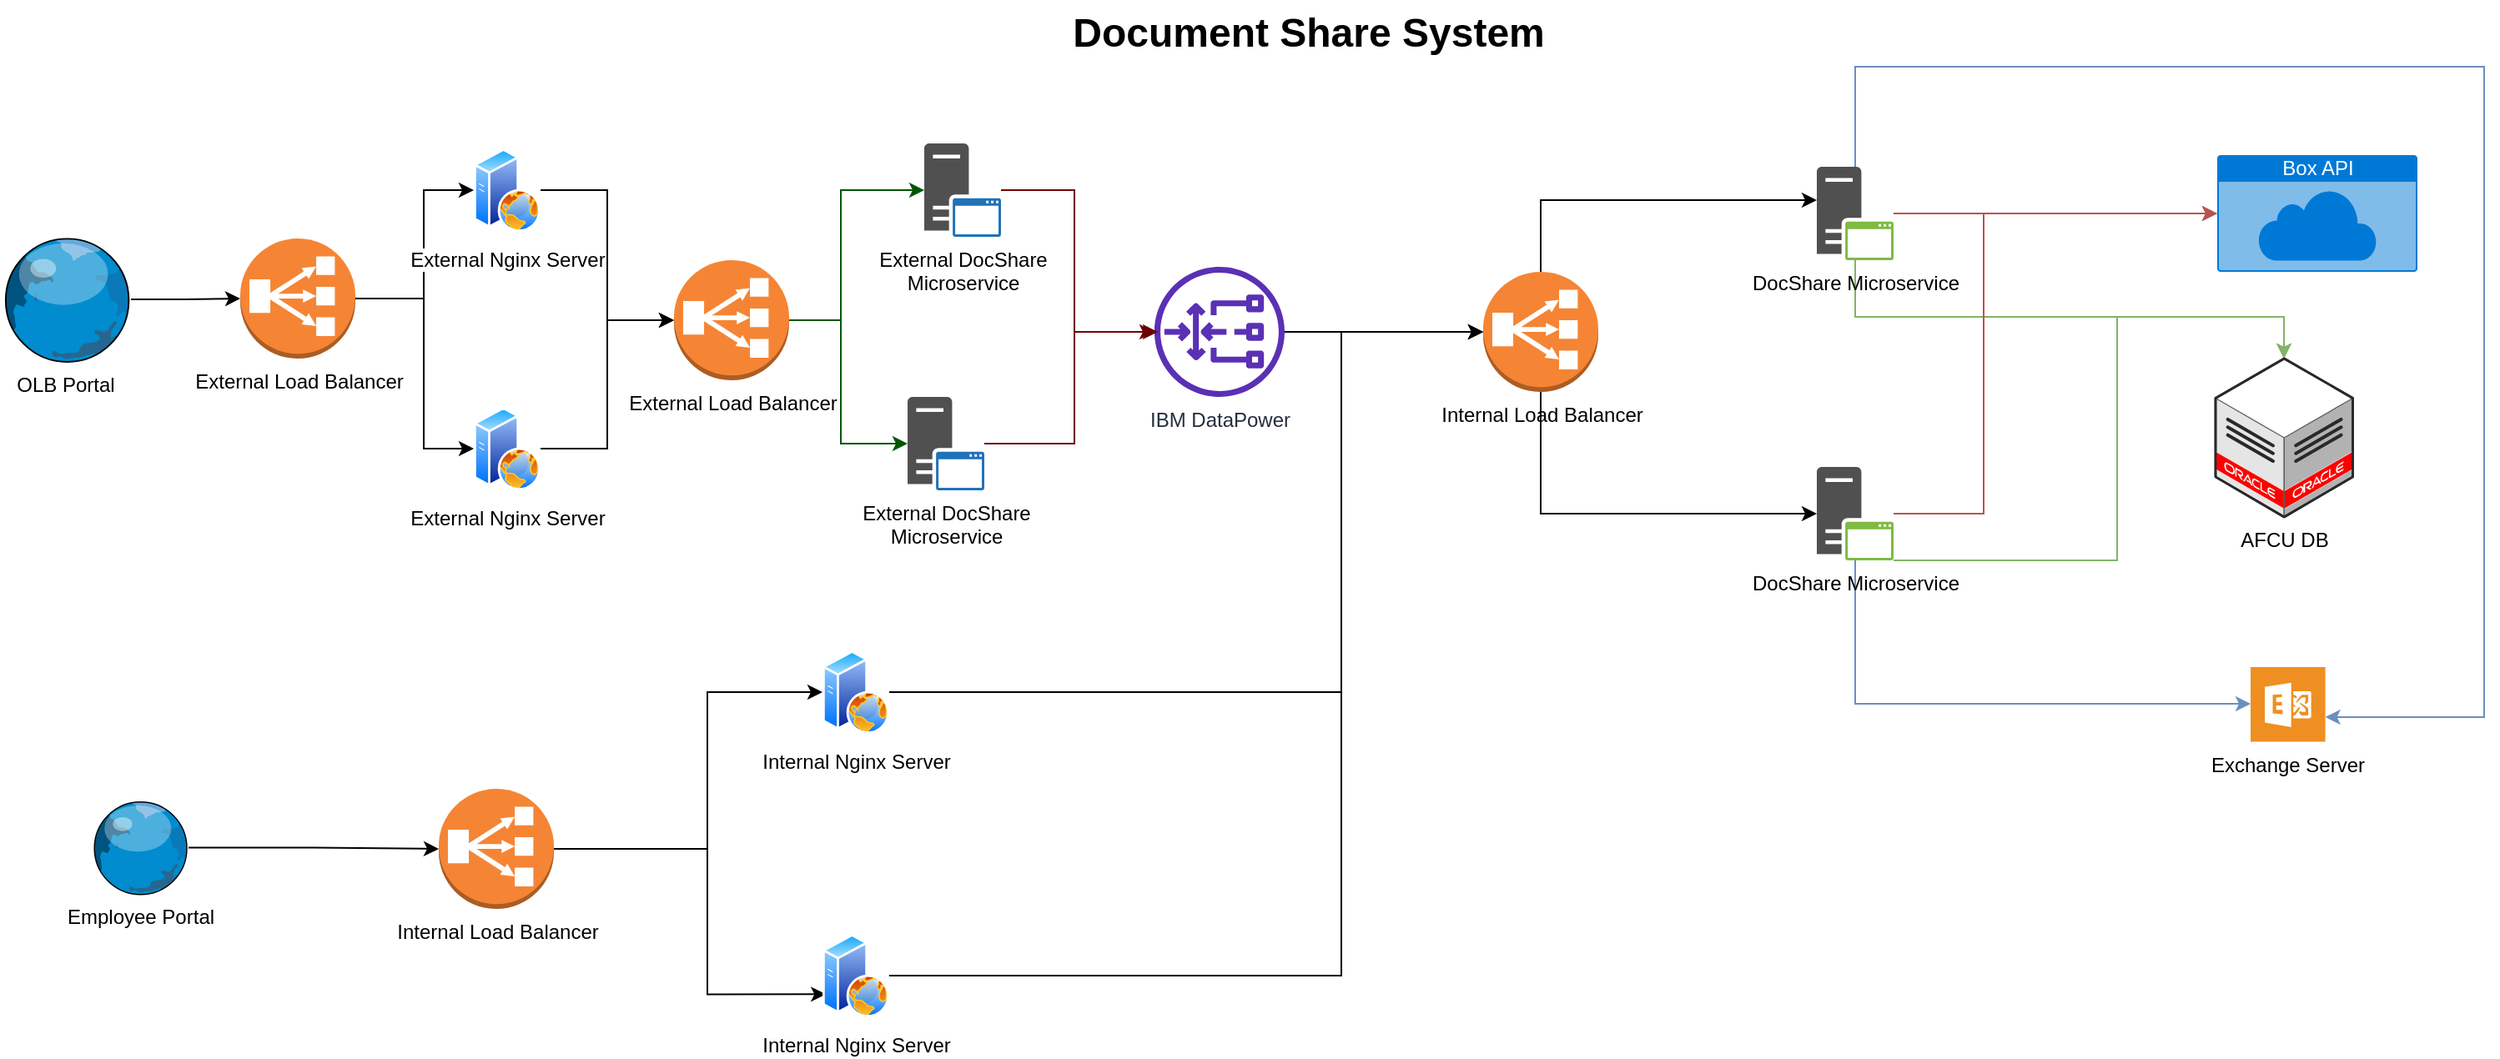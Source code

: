 <mxfile version="14.8.6" type="github">
  <diagram name="Page-1" id="e3a06f82-3646-2815-327d-82caf3d4e204">
    <mxGraphModel dx="1902" dy="1051" grid="1" gridSize="10" guides="1" tooltips="1" connect="1" arrows="1" fold="1" page="1" pageScale="1.5" pageWidth="1169" pageHeight="826" background="none" math="0" shadow="0">
      <root>
        <mxCell id="0" style=";html=1;" />
        <mxCell id="1" style=";html=1;" parent="0" />
        <mxCell id="6a7d8f32e03d9370-62" value="Document Share System" style="text;strokeColor=none;fillColor=none;html=1;fontSize=24;fontStyle=1;verticalAlign=middle;align=center;" parent="1" vertex="1">
          <mxGeometry x="499" y="30" width="861" height="40" as="geometry" />
        </mxCell>
        <mxCell id="F9yd2dMqK8Vk7KA25jul-26" style="edgeStyle=orthogonalEdgeStyle;rounded=0;orthogonalLoop=1;jettySize=auto;html=1;" edge="1" parent="1" source="F9yd2dMqK8Vk7KA25jul-1" target="F9yd2dMqK8Vk7KA25jul-2">
          <mxGeometry relative="1" as="geometry" />
        </mxCell>
        <mxCell id="F9yd2dMqK8Vk7KA25jul-1" value="OLB Portal" style="verticalLabelPosition=bottom;aspect=fixed;html=1;verticalAlign=top;strokeColor=none;align=center;outlineConnect=0;shape=mxgraph.citrix.globe;" vertex="1" parent="1">
          <mxGeometry x="146" y="172" width="78.5" height="75" as="geometry" />
        </mxCell>
        <mxCell id="F9yd2dMqK8Vk7KA25jul-24" style="edgeStyle=orthogonalEdgeStyle;rounded=0;orthogonalLoop=1;jettySize=auto;html=1;" edge="1" parent="1" source="F9yd2dMqK8Vk7KA25jul-2" target="F9yd2dMqK8Vk7KA25jul-3">
          <mxGeometry relative="1" as="geometry">
            <Array as="points">
              <mxPoint x="400" y="209" />
              <mxPoint x="400" y="144" />
            </Array>
          </mxGeometry>
        </mxCell>
        <mxCell id="F9yd2dMqK8Vk7KA25jul-25" style="edgeStyle=orthogonalEdgeStyle;rounded=0;orthogonalLoop=1;jettySize=auto;html=1;entryX=0;entryY=0.5;entryDx=0;entryDy=0;" edge="1" parent="1" source="F9yd2dMqK8Vk7KA25jul-2" target="F9yd2dMqK8Vk7KA25jul-4">
          <mxGeometry relative="1" as="geometry">
            <mxPoint x="606" y="283" as="targetPoint" />
            <Array as="points">
              <mxPoint x="400" y="209" />
              <mxPoint x="400" y="299" />
            </Array>
          </mxGeometry>
        </mxCell>
        <mxCell id="F9yd2dMqK8Vk7KA25jul-2" value="External Load Balancer" style="outlineConnect=0;dashed=0;verticalLabelPosition=bottom;verticalAlign=top;align=center;html=1;shape=mxgraph.aws3.classic_load_balancer;fillColor=#F58534;gradientColor=none;" vertex="1" parent="1">
          <mxGeometry x="290" y="173" width="69" height="72" as="geometry" />
        </mxCell>
        <mxCell id="F9yd2dMqK8Vk7KA25jul-42" style="edgeStyle=orthogonalEdgeStyle;rounded=0;orthogonalLoop=1;jettySize=auto;html=1;exitX=1;exitY=0.5;exitDx=0;exitDy=0;entryX=0;entryY=0.5;entryDx=0;entryDy=0;entryPerimeter=0;" edge="1" parent="1" source="F9yd2dMqK8Vk7KA25jul-3" target="F9yd2dMqK8Vk7KA25jul-40">
          <mxGeometry relative="1" as="geometry">
            <mxPoint x="550" y="230" as="targetPoint" />
            <Array as="points">
              <mxPoint x="510" y="144" />
              <mxPoint x="510" y="222" />
            </Array>
          </mxGeometry>
        </mxCell>
        <mxCell id="F9yd2dMqK8Vk7KA25jul-3" value="External Nginx Server" style="aspect=fixed;perimeter=ellipsePerimeter;html=1;align=center;shadow=0;dashed=0;spacingTop=3;image;image=img/lib/active_directory/web_server.svg;" vertex="1" parent="1">
          <mxGeometry x="430" y="119" width="40" height="50" as="geometry" />
        </mxCell>
        <mxCell id="F9yd2dMqK8Vk7KA25jul-41" style="edgeStyle=orthogonalEdgeStyle;rounded=0;orthogonalLoop=1;jettySize=auto;html=1;exitX=1;exitY=0.5;exitDx=0;exitDy=0;entryX=0;entryY=0.5;entryDx=0;entryDy=0;entryPerimeter=0;" edge="1" parent="1" source="F9yd2dMqK8Vk7KA25jul-4" target="F9yd2dMqK8Vk7KA25jul-40">
          <mxGeometry relative="1" as="geometry" />
        </mxCell>
        <mxCell id="F9yd2dMqK8Vk7KA25jul-4" value="External Nginx Server" style="aspect=fixed;perimeter=ellipsePerimeter;html=1;align=center;shadow=0;dashed=0;spacingTop=3;image;image=img/lib/active_directory/web_server.svg;" vertex="1" parent="1">
          <mxGeometry x="430" y="274" width="40" height="50" as="geometry" />
        </mxCell>
        <mxCell id="F9yd2dMqK8Vk7KA25jul-16" style="edgeStyle=orthogonalEdgeStyle;rounded=0;orthogonalLoop=1;jettySize=auto;html=1;" edge="1" parent="1" source="F9yd2dMqK8Vk7KA25jul-5" target="F9yd2dMqK8Vk7KA25jul-6">
          <mxGeometry relative="1" as="geometry" />
        </mxCell>
        <mxCell id="F9yd2dMqK8Vk7KA25jul-5" value="IBM DataPower" style="outlineConnect=0;fontColor=#232F3E;gradientColor=none;fillColor=#5A30B5;strokeColor=none;dashed=0;verticalLabelPosition=bottom;verticalAlign=top;align=center;html=1;fontSize=12;fontStyle=0;aspect=fixed;pointerEvents=1;shape=mxgraph.aws4.gateway_load_balancer;" vertex="1" parent="1">
          <mxGeometry x="838" y="190" width="78" height="78" as="geometry" />
        </mxCell>
        <mxCell id="F9yd2dMqK8Vk7KA25jul-12" style="edgeStyle=orthogonalEdgeStyle;rounded=0;orthogonalLoop=1;jettySize=auto;html=1;" edge="1" parent="1" source="F9yd2dMqK8Vk7KA25jul-6" target="F9yd2dMqK8Vk7KA25jul-7">
          <mxGeometry relative="1" as="geometry">
            <Array as="points">
              <mxPoint x="1070" y="150" />
            </Array>
          </mxGeometry>
        </mxCell>
        <mxCell id="F9yd2dMqK8Vk7KA25jul-13" style="edgeStyle=orthogonalEdgeStyle;rounded=0;orthogonalLoop=1;jettySize=auto;html=1;" edge="1" parent="1" source="F9yd2dMqK8Vk7KA25jul-6" target="F9yd2dMqK8Vk7KA25jul-8">
          <mxGeometry relative="1" as="geometry">
            <Array as="points">
              <mxPoint x="1070" y="338" />
            </Array>
          </mxGeometry>
        </mxCell>
        <mxCell id="F9yd2dMqK8Vk7KA25jul-6" value="Internal Load Balancer" style="outlineConnect=0;dashed=0;verticalLabelPosition=bottom;verticalAlign=top;align=center;html=1;shape=mxgraph.aws3.classic_load_balancer;fillColor=#F58534;gradientColor=none;" vertex="1" parent="1">
          <mxGeometry x="1035" y="193" width="69" height="72" as="geometry" />
        </mxCell>
        <mxCell id="F9yd2dMqK8Vk7KA25jul-14" style="edgeStyle=orthogonalEdgeStyle;rounded=0;orthogonalLoop=1;jettySize=auto;html=1;fillColor=#f8cecc;strokeColor=#b85450;" edge="1" parent="1" source="F9yd2dMqK8Vk7KA25jul-7" target="F9yd2dMqK8Vk7KA25jul-9">
          <mxGeometry relative="1" as="geometry" />
        </mxCell>
        <mxCell id="F9yd2dMqK8Vk7KA25jul-18" style="edgeStyle=orthogonalEdgeStyle;rounded=0;orthogonalLoop=1;jettySize=auto;html=1;fillColor=#d5e8d4;strokeColor=#82b366;" edge="1" parent="1" source="F9yd2dMqK8Vk7KA25jul-7" target="F9yd2dMqK8Vk7KA25jul-10">
          <mxGeometry relative="1" as="geometry">
            <Array as="points">
              <mxPoint x="1258" y="220" />
              <mxPoint x="1515" y="220" />
            </Array>
          </mxGeometry>
        </mxCell>
        <mxCell id="F9yd2dMqK8Vk7KA25jul-21" style="edgeStyle=orthogonalEdgeStyle;rounded=0;orthogonalLoop=1;jettySize=auto;html=1;fillColor=#dae8fc;strokeColor=#6c8ebf;" edge="1" parent="1" source="F9yd2dMqK8Vk7KA25jul-7" target="F9yd2dMqK8Vk7KA25jul-11">
          <mxGeometry relative="1" as="geometry">
            <Array as="points">
              <mxPoint x="1258" y="70" />
              <mxPoint x="1635" y="70" />
              <mxPoint x="1635" y="460" />
            </Array>
          </mxGeometry>
        </mxCell>
        <mxCell id="F9yd2dMqK8Vk7KA25jul-7" value="DocShare Microservice" style="pointerEvents=1;shadow=0;dashed=0;html=1;strokeColor=none;fillColor=#505050;labelPosition=center;verticalLabelPosition=bottom;verticalAlign=top;outlineConnect=0;align=center;shape=mxgraph.office.servers.application_server_green;" vertex="1" parent="1">
          <mxGeometry x="1235" y="130" width="46" height="56" as="geometry" />
        </mxCell>
        <mxCell id="F9yd2dMqK8Vk7KA25jul-15" style="edgeStyle=orthogonalEdgeStyle;rounded=0;orthogonalLoop=1;jettySize=auto;html=1;fillColor=#f8cecc;strokeColor=#b85450;" edge="1" parent="1" source="F9yd2dMqK8Vk7KA25jul-8" target="F9yd2dMqK8Vk7KA25jul-9">
          <mxGeometry relative="1" as="geometry">
            <Array as="points">
              <mxPoint x="1335" y="338" />
              <mxPoint x="1335" y="158" />
            </Array>
          </mxGeometry>
        </mxCell>
        <mxCell id="F9yd2dMqK8Vk7KA25jul-19" style="edgeStyle=orthogonalEdgeStyle;rounded=0;orthogonalLoop=1;jettySize=auto;html=1;fillColor=#d5e8d4;strokeColor=#82b366;" edge="1" parent="1" source="F9yd2dMqK8Vk7KA25jul-8" target="F9yd2dMqK8Vk7KA25jul-10">
          <mxGeometry relative="1" as="geometry">
            <Array as="points">
              <mxPoint x="1415" y="366" />
              <mxPoint x="1415" y="220" />
              <mxPoint x="1515" y="220" />
            </Array>
          </mxGeometry>
        </mxCell>
        <mxCell id="F9yd2dMqK8Vk7KA25jul-20" style="edgeStyle=orthogonalEdgeStyle;rounded=0;orthogonalLoop=1;jettySize=auto;html=1;fillColor=#dae8fc;strokeColor=#6c8ebf;" edge="1" parent="1" source="F9yd2dMqK8Vk7KA25jul-8" target="F9yd2dMqK8Vk7KA25jul-11">
          <mxGeometry relative="1" as="geometry">
            <Array as="points">
              <mxPoint x="1258" y="452" />
            </Array>
          </mxGeometry>
        </mxCell>
        <mxCell id="F9yd2dMqK8Vk7KA25jul-8" value="DocShare Microservice" style="pointerEvents=1;shadow=0;dashed=0;html=1;strokeColor=none;fillColor=#505050;labelPosition=center;verticalLabelPosition=bottom;verticalAlign=top;outlineConnect=0;align=center;shape=mxgraph.office.servers.application_server_green;" vertex="1" parent="1">
          <mxGeometry x="1235" y="310" width="46" height="56" as="geometry" />
        </mxCell>
        <mxCell id="F9yd2dMqK8Vk7KA25jul-9" value="Box API" style="html=1;strokeColor=none;fillColor=#0079D6;labelPosition=center;verticalLabelPosition=middle;verticalAlign=top;align=center;fontSize=12;outlineConnect=0;spacingTop=-6;fontColor=#FFFFFF;shape=mxgraph.sitemap.cloud;" vertex="1" parent="1">
          <mxGeometry x="1475" y="123" width="120" height="70" as="geometry" />
        </mxCell>
        <mxCell id="F9yd2dMqK8Vk7KA25jul-10" value="AFCU DB" style="verticalLabelPosition=bottom;html=1;verticalAlign=top;strokeWidth=1;align=center;outlineConnect=0;dashed=0;outlineConnect=0;shape=mxgraph.aws3d.oracleDataCenter;fillColor=#ffffff;strokeColor=#5E5E5E;aspect=fixed;" vertex="1" parent="1">
          <mxGeometry x="1474" y="245" width="82.29" height="95" as="geometry" />
        </mxCell>
        <mxCell id="F9yd2dMqK8Vk7KA25jul-11" value="Exchange Server" style="shadow=0;dashed=0;html=1;strokeColor=none;fillColor=#EF8F21;labelPosition=center;verticalLabelPosition=bottom;verticalAlign=top;align=center;outlineConnect=0;shape=mxgraph.veeam.ms_exchange;" vertex="1" parent="1">
          <mxGeometry x="1495" y="430" width="44.8" height="44.8" as="geometry" />
        </mxCell>
        <mxCell id="F9yd2dMqK8Vk7KA25jul-29" style="edgeStyle=orthogonalEdgeStyle;rounded=0;orthogonalLoop=1;jettySize=auto;html=1;" edge="1" parent="1" source="F9yd2dMqK8Vk7KA25jul-27" target="F9yd2dMqK8Vk7KA25jul-28">
          <mxGeometry relative="1" as="geometry" />
        </mxCell>
        <mxCell id="F9yd2dMqK8Vk7KA25jul-27" value="Employee Portal" style="verticalLabelPosition=bottom;aspect=fixed;html=1;verticalAlign=top;strokeColor=none;align=center;outlineConnect=0;shape=mxgraph.citrix.globe;" vertex="1" parent="1">
          <mxGeometry x="200" y="510" width="59" height="56.37" as="geometry" />
        </mxCell>
        <mxCell id="F9yd2dMqK8Vk7KA25jul-33" style="edgeStyle=orthogonalEdgeStyle;rounded=0;orthogonalLoop=1;jettySize=auto;html=1;entryX=0;entryY=0.5;entryDx=0;entryDy=0;" edge="1" parent="1" source="F9yd2dMqK8Vk7KA25jul-28" target="F9yd2dMqK8Vk7KA25jul-30">
          <mxGeometry relative="1" as="geometry">
            <Array as="points">
              <mxPoint x="570" y="539" />
              <mxPoint x="570" y="445" />
            </Array>
          </mxGeometry>
        </mxCell>
        <mxCell id="F9yd2dMqK8Vk7KA25jul-34" style="edgeStyle=orthogonalEdgeStyle;rounded=0;orthogonalLoop=1;jettySize=auto;html=1;entryX=0;entryY=0.75;entryDx=0;entryDy=0;" edge="1" parent="1" source="F9yd2dMqK8Vk7KA25jul-28" target="F9yd2dMqK8Vk7KA25jul-31">
          <mxGeometry relative="1" as="geometry">
            <Array as="points">
              <mxPoint x="570" y="539" />
              <mxPoint x="570" y="626" />
            </Array>
          </mxGeometry>
        </mxCell>
        <mxCell id="F9yd2dMqK8Vk7KA25jul-28" value="Internal Load Balancer" style="outlineConnect=0;dashed=0;verticalLabelPosition=bottom;verticalAlign=top;align=center;html=1;shape=mxgraph.aws3.classic_load_balancer;fillColor=#F58534;gradientColor=none;" vertex="1" parent="1">
          <mxGeometry x="409" y="503" width="69" height="72" as="geometry" />
        </mxCell>
        <mxCell id="F9yd2dMqK8Vk7KA25jul-35" style="edgeStyle=orthogonalEdgeStyle;rounded=0;orthogonalLoop=1;jettySize=auto;html=1;entryX=0;entryY=0.5;entryDx=0;entryDy=0;entryPerimeter=0;" edge="1" parent="1" source="F9yd2dMqK8Vk7KA25jul-30" target="F9yd2dMqK8Vk7KA25jul-6">
          <mxGeometry relative="1" as="geometry">
            <Array as="points">
              <mxPoint x="950" y="445" />
              <mxPoint x="950" y="229" />
            </Array>
          </mxGeometry>
        </mxCell>
        <mxCell id="F9yd2dMqK8Vk7KA25jul-30" value="Internal Nginx Server" style="aspect=fixed;perimeter=ellipsePerimeter;html=1;align=center;shadow=0;dashed=0;spacingTop=3;image;image=img/lib/active_directory/web_server.svg;" vertex="1" parent="1">
          <mxGeometry x="639" y="420" width="40" height="50" as="geometry" />
        </mxCell>
        <mxCell id="F9yd2dMqK8Vk7KA25jul-36" style="edgeStyle=orthogonalEdgeStyle;rounded=0;orthogonalLoop=1;jettySize=auto;html=1;entryX=0;entryY=0.5;entryDx=0;entryDy=0;entryPerimeter=0;" edge="1" parent="1" source="F9yd2dMqK8Vk7KA25jul-31" target="F9yd2dMqK8Vk7KA25jul-6">
          <mxGeometry relative="1" as="geometry">
            <Array as="points">
              <mxPoint x="950" y="615" />
              <mxPoint x="950" y="229" />
            </Array>
          </mxGeometry>
        </mxCell>
        <mxCell id="F9yd2dMqK8Vk7KA25jul-31" value="Internal Nginx Server" style="aspect=fixed;perimeter=ellipsePerimeter;html=1;align=center;shadow=0;dashed=0;spacingTop=3;image;image=img/lib/active_directory/web_server.svg;" vertex="1" parent="1">
          <mxGeometry x="639" y="590" width="40" height="50" as="geometry" />
        </mxCell>
        <mxCell id="F9yd2dMqK8Vk7KA25jul-45" style="edgeStyle=orthogonalEdgeStyle;rounded=0;orthogonalLoop=1;jettySize=auto;html=1;fillColor=#a20025;strokeColor=#6F0000;" edge="1" parent="1" source="F9yd2dMqK8Vk7KA25jul-37">
          <mxGeometry relative="1" as="geometry">
            <mxPoint x="840" y="229" as="targetPoint" />
            <Array as="points">
              <mxPoint x="790" y="144" />
              <mxPoint x="790" y="229" />
            </Array>
          </mxGeometry>
        </mxCell>
        <mxCell id="F9yd2dMqK8Vk7KA25jul-37" value="External DocShare &lt;br&gt;Microservice&lt;br&gt;" style="pointerEvents=1;shadow=0;dashed=0;html=1;strokeColor=none;fillColor=#505050;labelPosition=center;verticalLabelPosition=bottom;verticalAlign=top;outlineConnect=0;align=center;shape=mxgraph.office.servers.application_server_blue;" vertex="1" parent="1">
          <mxGeometry x="700" y="116" width="46" height="56" as="geometry" />
        </mxCell>
        <mxCell id="F9yd2dMqK8Vk7KA25jul-46" style="edgeStyle=orthogonalEdgeStyle;rounded=0;orthogonalLoop=1;jettySize=auto;html=1;fillColor=#a20025;strokeColor=#6F0000;" edge="1" parent="1" source="F9yd2dMqK8Vk7KA25jul-38" target="F9yd2dMqK8Vk7KA25jul-5">
          <mxGeometry relative="1" as="geometry">
            <Array as="points">
              <mxPoint x="790" y="296" />
              <mxPoint x="790" y="229" />
            </Array>
          </mxGeometry>
        </mxCell>
        <mxCell id="F9yd2dMqK8Vk7KA25jul-38" value="External DocShare &lt;br&gt;Microservice&lt;br&gt;" style="pointerEvents=1;shadow=0;dashed=0;html=1;strokeColor=none;fillColor=#505050;labelPosition=center;verticalLabelPosition=bottom;verticalAlign=top;outlineConnect=0;align=center;shape=mxgraph.office.servers.application_server_blue;" vertex="1" parent="1">
          <mxGeometry x="690" y="268" width="46" height="56" as="geometry" />
        </mxCell>
        <mxCell id="F9yd2dMqK8Vk7KA25jul-43" style="edgeStyle=orthogonalEdgeStyle;rounded=0;orthogonalLoop=1;jettySize=auto;html=1;exitX=1;exitY=0.5;exitDx=0;exitDy=0;exitPerimeter=0;fillColor=#008a00;strokeColor=#005700;" edge="1" parent="1" source="F9yd2dMqK8Vk7KA25jul-40" target="F9yd2dMqK8Vk7KA25jul-37">
          <mxGeometry relative="1" as="geometry">
            <Array as="points">
              <mxPoint x="650" y="222" />
              <mxPoint x="650" y="144" />
            </Array>
          </mxGeometry>
        </mxCell>
        <mxCell id="F9yd2dMqK8Vk7KA25jul-44" style="edgeStyle=orthogonalEdgeStyle;rounded=0;orthogonalLoop=1;jettySize=auto;html=1;fillColor=#008a00;strokeColor=#005700;" edge="1" parent="1" source="F9yd2dMqK8Vk7KA25jul-40" target="F9yd2dMqK8Vk7KA25jul-38">
          <mxGeometry relative="1" as="geometry">
            <Array as="points">
              <mxPoint x="650" y="222" />
              <mxPoint x="650" y="296" />
            </Array>
          </mxGeometry>
        </mxCell>
        <mxCell id="F9yd2dMqK8Vk7KA25jul-40" value="External Load Balancer" style="outlineConnect=0;dashed=0;verticalLabelPosition=bottom;verticalAlign=top;align=center;html=1;shape=mxgraph.aws3.classic_load_balancer;fillColor=#F58534;gradientColor=none;" vertex="1" parent="1">
          <mxGeometry x="550" y="186" width="69" height="72" as="geometry" />
        </mxCell>
      </root>
    </mxGraphModel>
  </diagram>
</mxfile>
